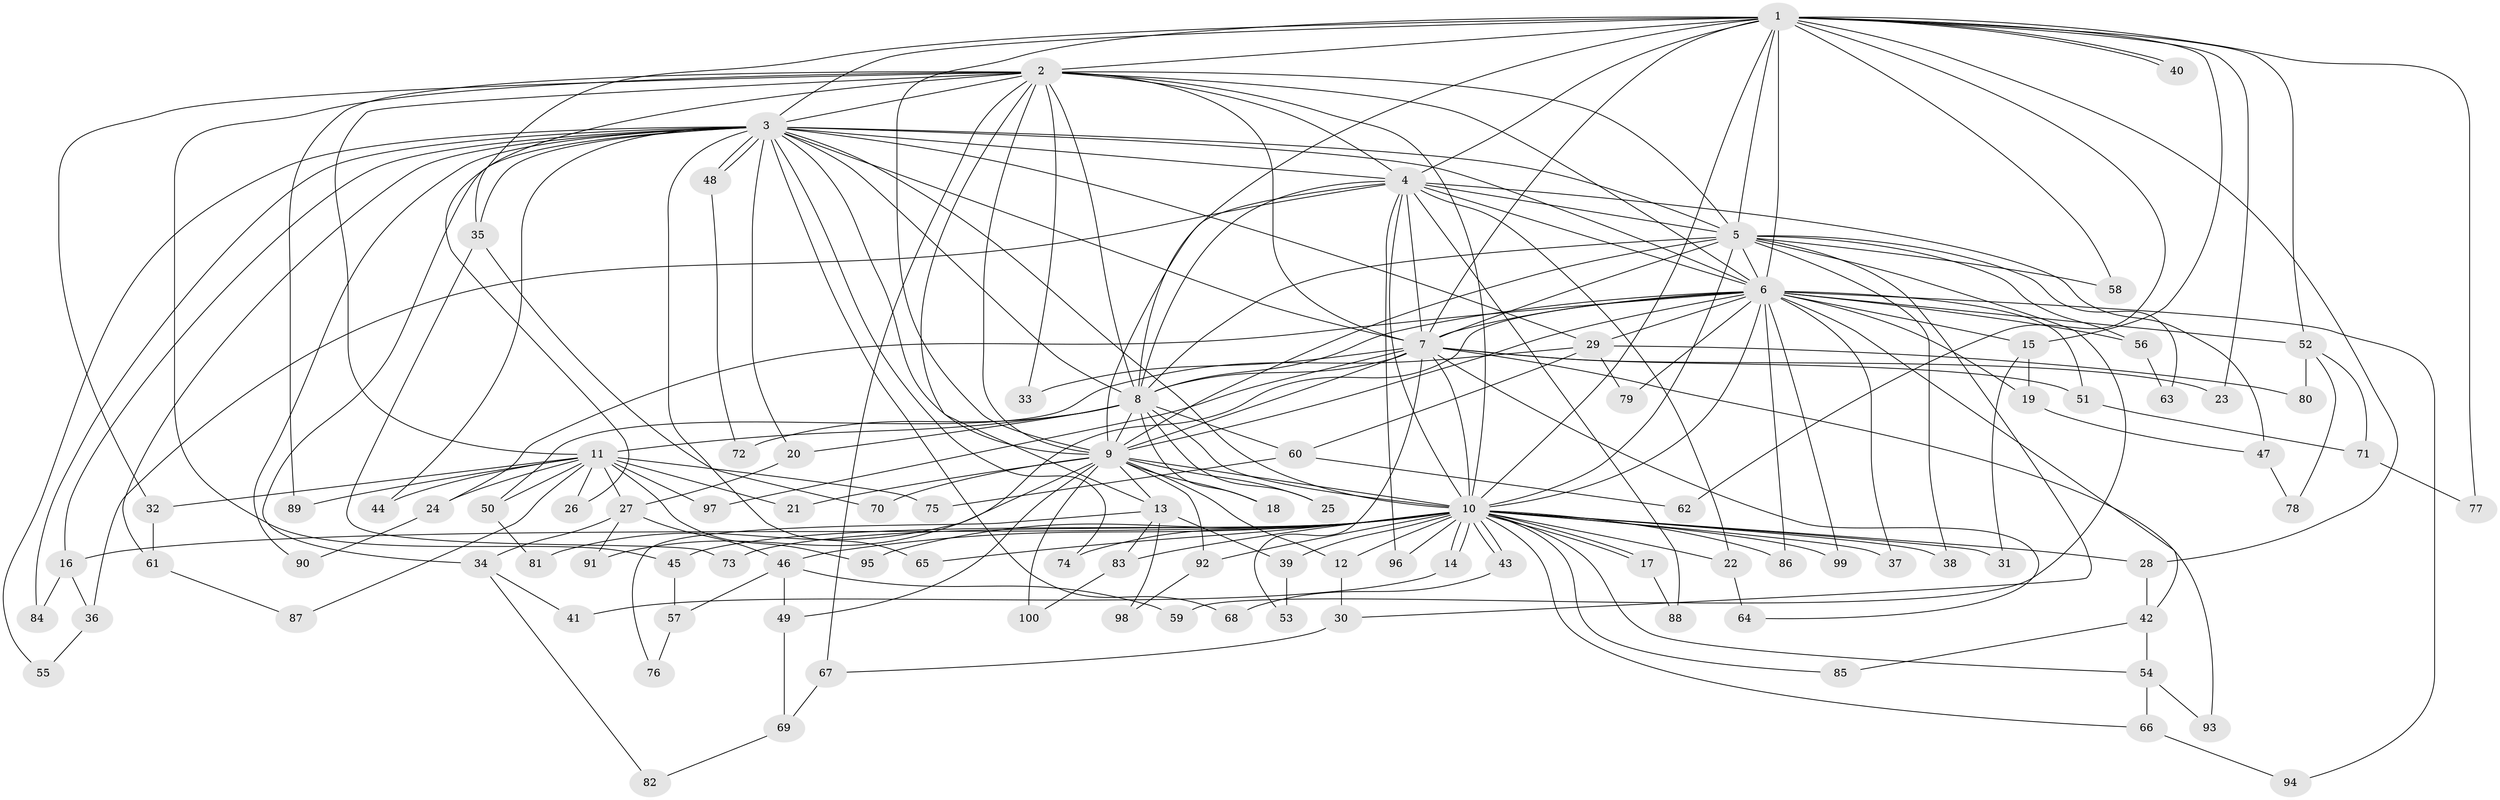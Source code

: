 // Generated by graph-tools (version 1.1) at 2025/38/02/21/25 10:38:52]
// undirected, 100 vertices, 225 edges
graph export_dot {
graph [start="1"]
  node [color=gray90,style=filled];
  1;
  2;
  3;
  4;
  5;
  6;
  7;
  8;
  9;
  10;
  11;
  12;
  13;
  14;
  15;
  16;
  17;
  18;
  19;
  20;
  21;
  22;
  23;
  24;
  25;
  26;
  27;
  28;
  29;
  30;
  31;
  32;
  33;
  34;
  35;
  36;
  37;
  38;
  39;
  40;
  41;
  42;
  43;
  44;
  45;
  46;
  47;
  48;
  49;
  50;
  51;
  52;
  53;
  54;
  55;
  56;
  57;
  58;
  59;
  60;
  61;
  62;
  63;
  64;
  65;
  66;
  67;
  68;
  69;
  70;
  71;
  72;
  73;
  74;
  75;
  76;
  77;
  78;
  79;
  80;
  81;
  82;
  83;
  84;
  85;
  86;
  87;
  88;
  89;
  90;
  91;
  92;
  93;
  94;
  95;
  96;
  97;
  98;
  99;
  100;
  1 -- 2;
  1 -- 3;
  1 -- 4;
  1 -- 5;
  1 -- 6;
  1 -- 7;
  1 -- 8;
  1 -- 9;
  1 -- 10;
  1 -- 15;
  1 -- 23;
  1 -- 28;
  1 -- 35;
  1 -- 40;
  1 -- 40;
  1 -- 52;
  1 -- 58;
  1 -- 62;
  1 -- 77;
  2 -- 3;
  2 -- 4;
  2 -- 5;
  2 -- 6;
  2 -- 7;
  2 -- 8;
  2 -- 9;
  2 -- 10;
  2 -- 11;
  2 -- 13;
  2 -- 26;
  2 -- 32;
  2 -- 33;
  2 -- 45;
  2 -- 67;
  2 -- 89;
  3 -- 4;
  3 -- 5;
  3 -- 6;
  3 -- 7;
  3 -- 8;
  3 -- 9;
  3 -- 10;
  3 -- 16;
  3 -- 20;
  3 -- 29;
  3 -- 34;
  3 -- 35;
  3 -- 44;
  3 -- 48;
  3 -- 48;
  3 -- 55;
  3 -- 61;
  3 -- 65;
  3 -- 68;
  3 -- 74;
  3 -- 84;
  3 -- 90;
  4 -- 5;
  4 -- 6;
  4 -- 7;
  4 -- 8;
  4 -- 9;
  4 -- 10;
  4 -- 22;
  4 -- 36;
  4 -- 47;
  4 -- 88;
  4 -- 96;
  5 -- 6;
  5 -- 7;
  5 -- 8;
  5 -- 9;
  5 -- 10;
  5 -- 30;
  5 -- 38;
  5 -- 56;
  5 -- 58;
  5 -- 59;
  5 -- 63;
  6 -- 7;
  6 -- 8;
  6 -- 9;
  6 -- 10;
  6 -- 15;
  6 -- 19;
  6 -- 24;
  6 -- 29;
  6 -- 37;
  6 -- 42;
  6 -- 51;
  6 -- 52;
  6 -- 56;
  6 -- 79;
  6 -- 86;
  6 -- 91;
  6 -- 94;
  6 -- 99;
  7 -- 8;
  7 -- 9;
  7 -- 10;
  7 -- 23;
  7 -- 33;
  7 -- 51;
  7 -- 53;
  7 -- 64;
  7 -- 93;
  7 -- 97;
  8 -- 9;
  8 -- 10;
  8 -- 11;
  8 -- 18;
  8 -- 20;
  8 -- 25;
  8 -- 60;
  8 -- 72;
  9 -- 10;
  9 -- 12;
  9 -- 13;
  9 -- 18;
  9 -- 21;
  9 -- 25;
  9 -- 49;
  9 -- 70;
  9 -- 81;
  9 -- 92;
  9 -- 100;
  10 -- 12;
  10 -- 14;
  10 -- 14;
  10 -- 16;
  10 -- 17;
  10 -- 17;
  10 -- 22;
  10 -- 28;
  10 -- 31;
  10 -- 37;
  10 -- 38;
  10 -- 39;
  10 -- 43;
  10 -- 43;
  10 -- 45;
  10 -- 46;
  10 -- 54;
  10 -- 65;
  10 -- 66;
  10 -- 73;
  10 -- 74;
  10 -- 83;
  10 -- 85;
  10 -- 86;
  10 -- 92;
  10 -- 95;
  10 -- 96;
  10 -- 99;
  11 -- 21;
  11 -- 24;
  11 -- 26;
  11 -- 27;
  11 -- 32;
  11 -- 44;
  11 -- 50;
  11 -- 75;
  11 -- 87;
  11 -- 89;
  11 -- 95;
  11 -- 97;
  12 -- 30;
  13 -- 39;
  13 -- 76;
  13 -- 83;
  13 -- 98;
  14 -- 41;
  15 -- 19;
  15 -- 31;
  16 -- 36;
  16 -- 84;
  17 -- 88;
  19 -- 47;
  20 -- 27;
  22 -- 64;
  24 -- 90;
  27 -- 34;
  27 -- 46;
  27 -- 91;
  28 -- 42;
  29 -- 50;
  29 -- 60;
  29 -- 79;
  29 -- 80;
  30 -- 67;
  32 -- 61;
  34 -- 41;
  34 -- 82;
  35 -- 70;
  35 -- 73;
  36 -- 55;
  39 -- 53;
  42 -- 54;
  42 -- 85;
  43 -- 68;
  45 -- 57;
  46 -- 49;
  46 -- 57;
  46 -- 59;
  47 -- 78;
  48 -- 72;
  49 -- 69;
  50 -- 81;
  51 -- 71;
  52 -- 71;
  52 -- 78;
  52 -- 80;
  54 -- 66;
  54 -- 93;
  56 -- 63;
  57 -- 76;
  60 -- 62;
  60 -- 75;
  61 -- 87;
  66 -- 94;
  67 -- 69;
  69 -- 82;
  71 -- 77;
  83 -- 100;
  92 -- 98;
}
